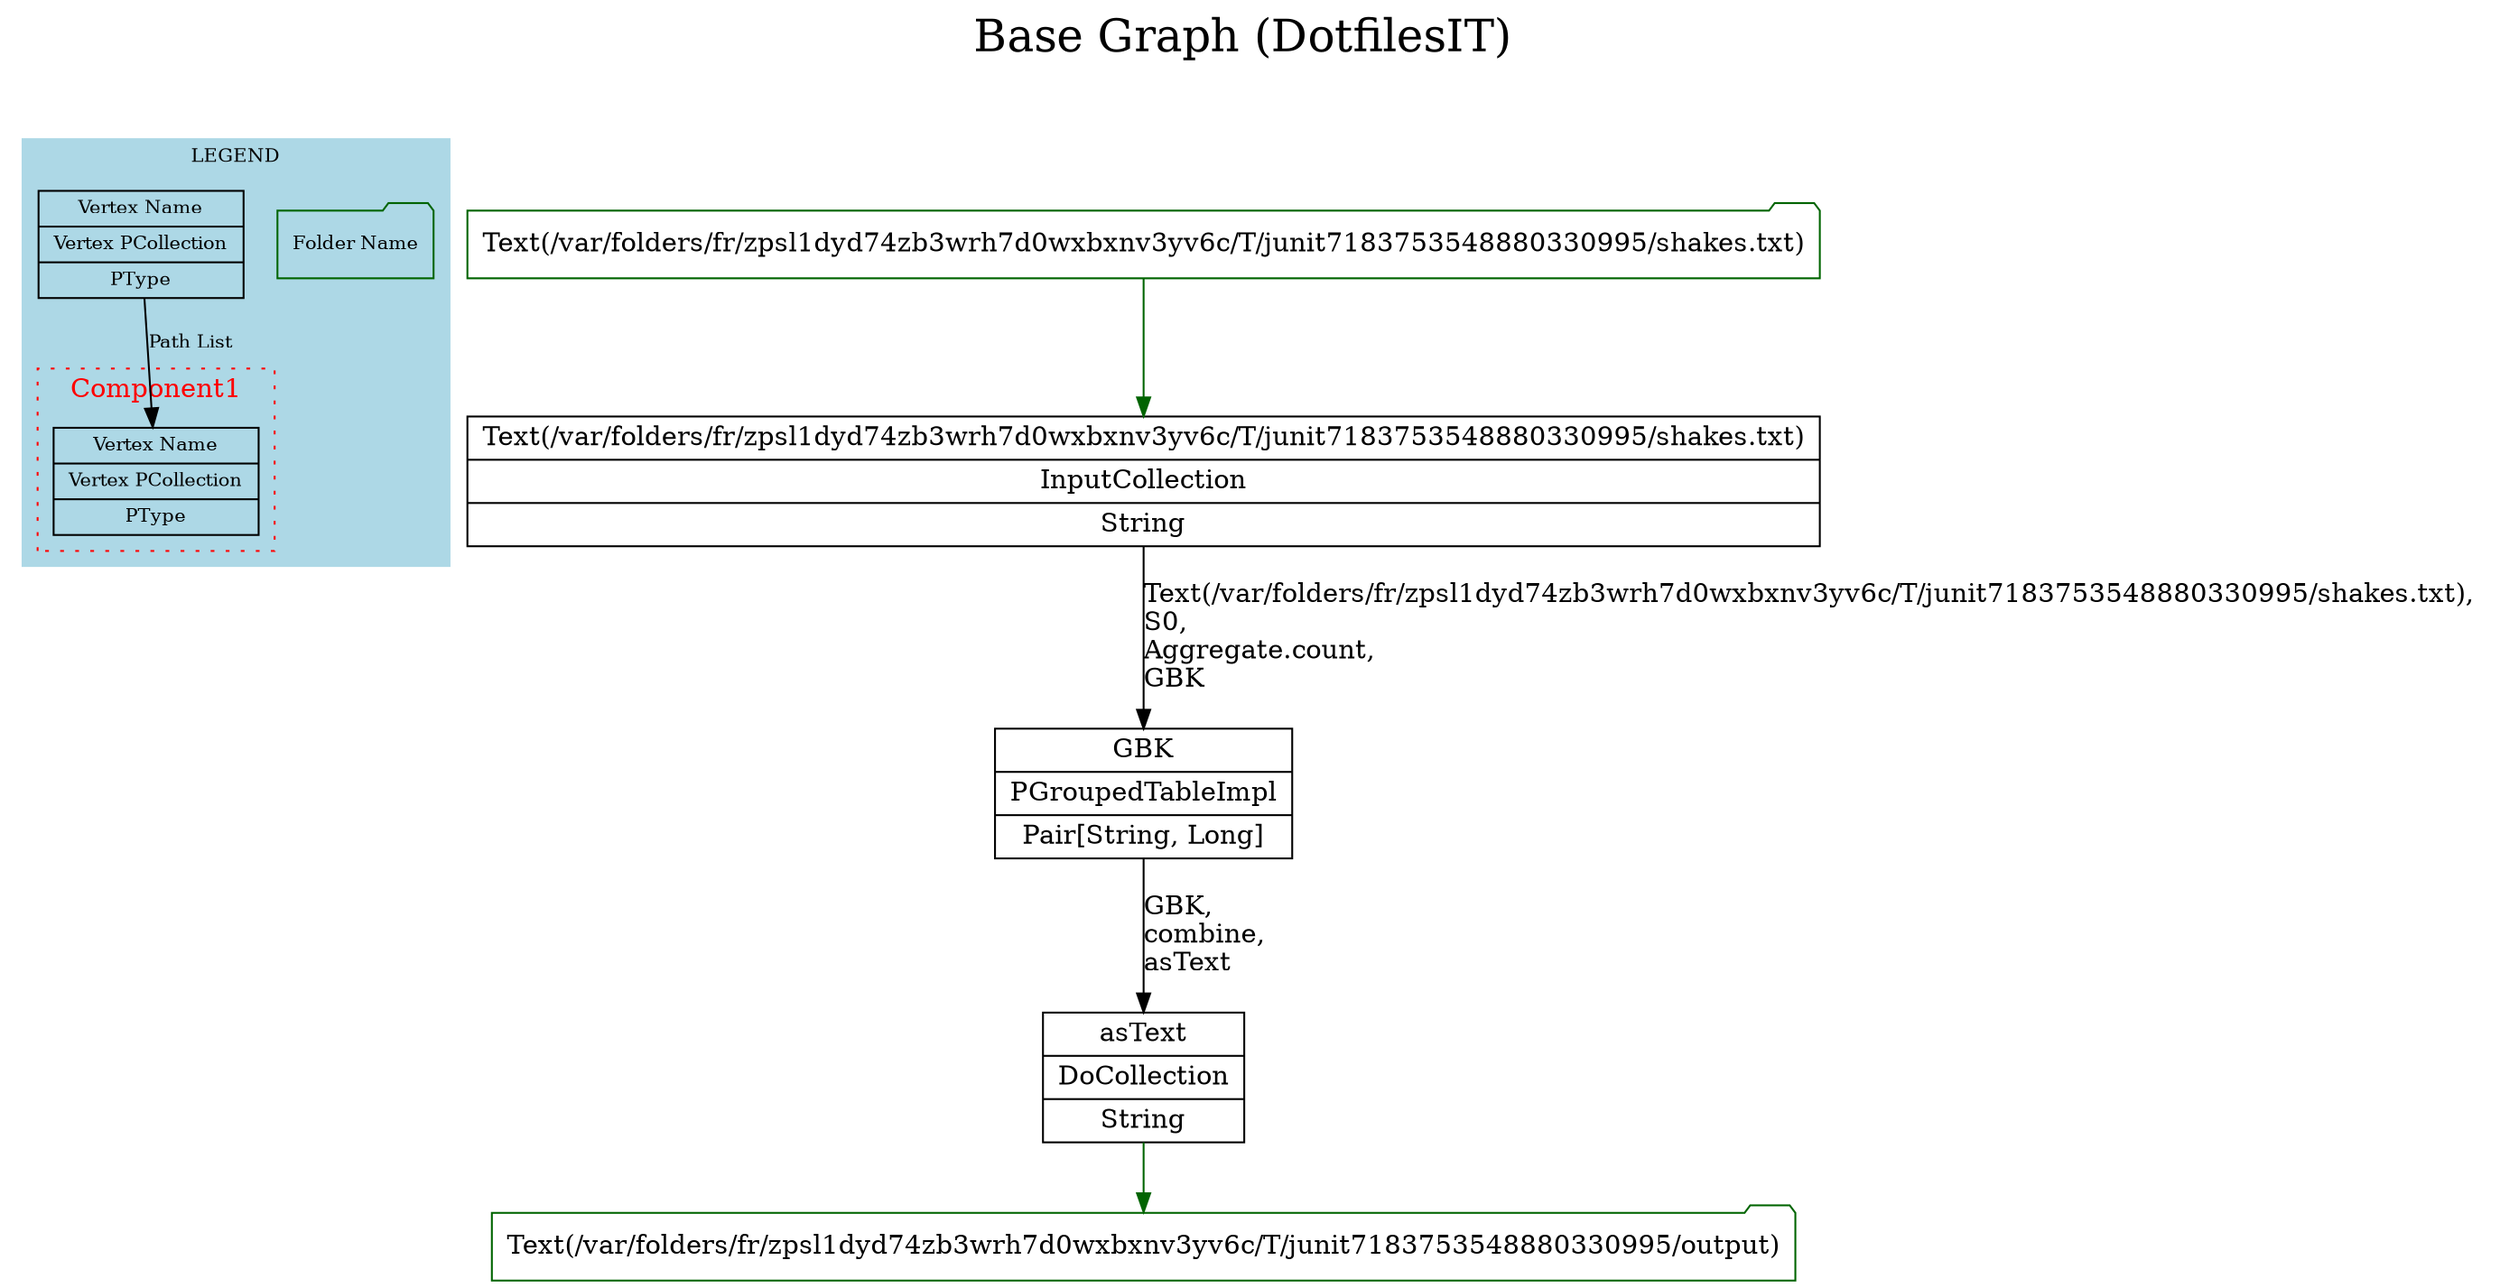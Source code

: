 digraph G {
   label="Base Graph (DotfilesIT) \n\n"; fontsize=24; labelloc="t"; 
subgraph "cluster-legend-rtnodes" {
label="LEGEND" ; fontsize=10; style=filled; color=lightblue;
   "Folder"  [label="Folder Name", fontsize=10, shape=folder, color=darkGreen]
   "Vertex1"  [label="{Vertex Name | Vertex PCollection | PType }", fontsize=10, shape=record]
   subgraph "cluster-component-legend" {
         label="Component1" fontsize=14 graph[style=dotted] fontcolor=red color=red
      "Vertex2"  [label="{Vertex Name | Vertex PCollection | PType }", fontsize=10, shape=record]
   }
   "Vertex1" -> "Vertex2" [label="Path List", fontsize=10];
}
"GBK@827506119" [label="{GBK | PGroupedTableImpl | Pair[String, Long] }", shape=record, color=black];
"asText@742565912" [label="{asText | DoCollection | String }", shape=record, color=black];
"ST@Text(/var/folders/fr/zpsl1dyd74zb3wrh7d0wxbxnv3yv6c/T/junit7183753548880330995/output)" [label="Text(/var/folders/fr/zpsl1dyd74zb3wrh7d0wxbxnv3yv6c/T/junit7183753548880330995/output)", shape=folder, color="darkGreen"];
"Text(/var/folders/fr/zpsl1dyd74zb3wrh7d0wxbxnv3yv6c/T/junit7183753548880330995/shakes.txt)@546062589" [label="{Text(/var/folders/fr/zpsl1dyd74zb3wrh7d0wxbxnv3yv6c/T/junit7183753548880330995/shakes.txt) | InputCollection | String }", shape=record, color=black];
"ST@Text(/var/folders/fr/zpsl1dyd74zb3wrh7d0wxbxnv3yv6c/T/junit7183753548880330995/shakes.txt)" [label="Text(/var/folders/fr/zpsl1dyd74zb3wrh7d0wxbxnv3yv6c/T/junit7183753548880330995/shakes.txt)", shape=folder, color="darkGreen"];
"asText@742565912" -> "ST@Text(/var/folders/fr/zpsl1dyd74zb3wrh7d0wxbxnv3yv6c/T/junit7183753548880330995/output)" [color="darkGreen"];
"ST@Text(/var/folders/fr/zpsl1dyd74zb3wrh7d0wxbxnv3yv6c/T/junit7183753548880330995/shakes.txt)" -> "Text(/var/folders/fr/zpsl1dyd74zb3wrh7d0wxbxnv3yv6c/T/junit7183753548880330995/shakes.txt)@546062589" [color="darkGreen"];
"GBK@827506119" -> "asText@742565912" [label="GBK,  \lcombine,  \lasText \l", labeljust=r, color="black"];
"Text(/var/folders/fr/zpsl1dyd74zb3wrh7d0wxbxnv3yv6c/T/junit7183753548880330995/shakes.txt)@546062589" -> "GBK@827506119" [label="Text(/var/folders/fr/zpsl1dyd74zb3wrh7d0wxbxnv3yv6c/T/junit7183753548880330995/shakes.txt),  \lS0,  \lAggregate.count,  \lGBK \l", labeljust=r, color="black"];
}
